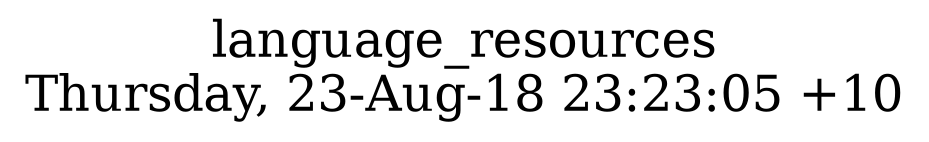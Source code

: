 digraph G {
fontsize="24";
label="language_resources\nThursday, 23-Aug-18 23:23:05 +10";
nojustify=true;
ordering=out;
rankdir=LR;
size="30";
}
